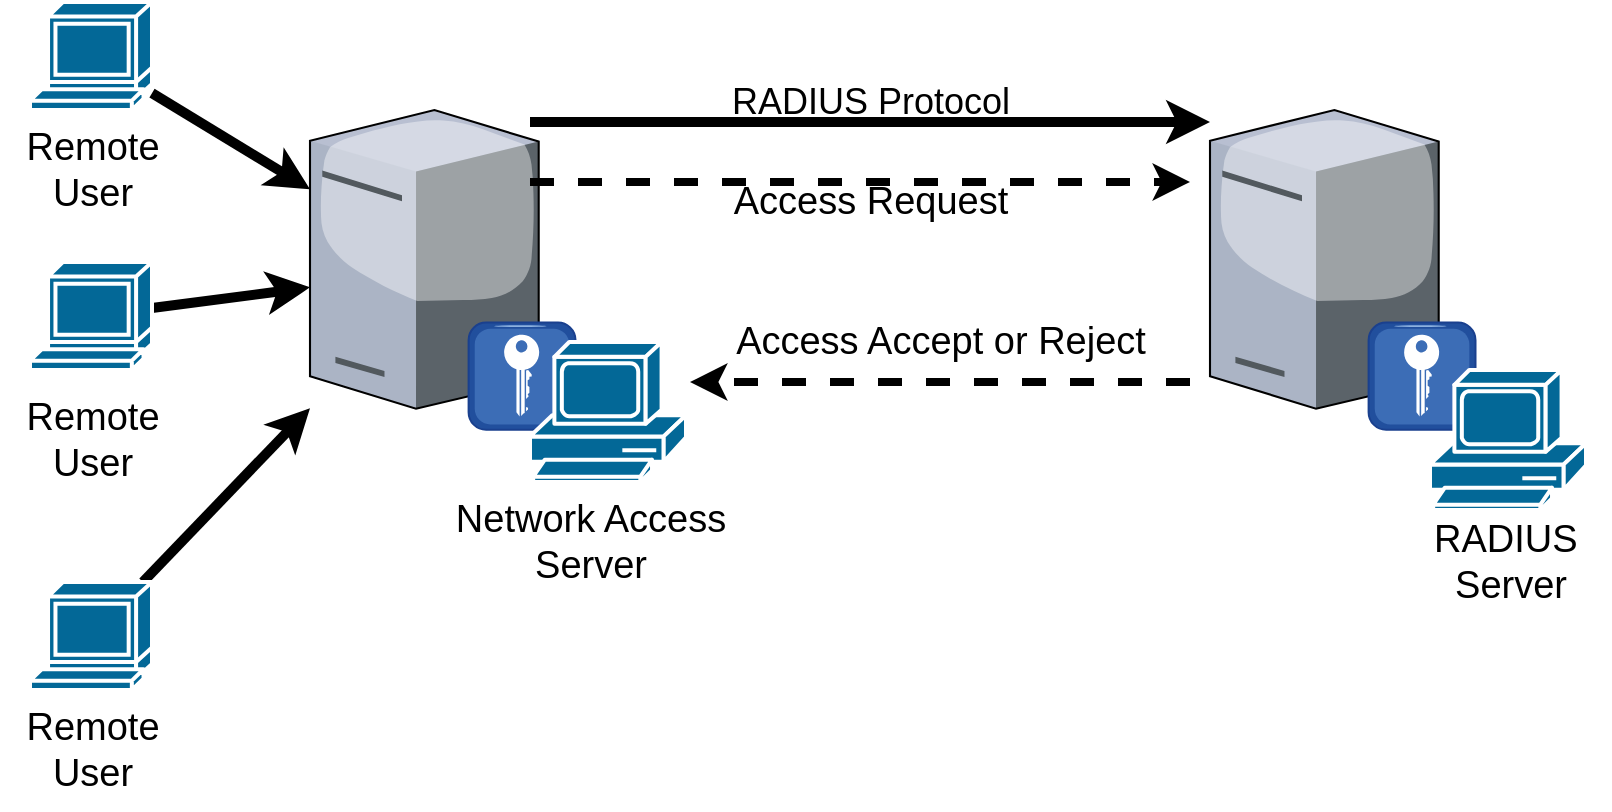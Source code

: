 <mxfile>
    <diagram id="QH1xu3ppmwRnpbQBvbj0" name="Page-1">
        <mxGraphModel dx="920" dy="549" grid="1" gridSize="10" guides="1" tooltips="1" connect="1" arrows="1" fold="1" page="1" pageScale="1" pageWidth="850" pageHeight="1100" math="0" shadow="0">
            <root>
                <mxCell id="0"/>
                <mxCell id="1" parent="0"/>
                <mxCell id="2" value="" style="verticalLabelPosition=bottom;sketch=0;aspect=fixed;html=1;verticalAlign=top;strokeColor=none;align=center;outlineConnect=0;shape=mxgraph.citrix.radius_server;" vertex="1" parent="1">
                    <mxGeometry x="180" y="64" width="132.75" height="160" as="geometry"/>
                </mxCell>
                <mxCell id="14" value="" style="edgeStyle=none;html=1;strokeWidth=5;" edge="1" parent="1" source="5" target="2">
                    <mxGeometry relative="1" as="geometry"/>
                </mxCell>
                <mxCell id="5" value="" style="shape=mxgraph.cisco.computers_and_peripherals.terminal;html=1;pointerEvents=1;dashed=0;fillColor=#036897;strokeColor=#ffffff;strokeWidth=2;verticalLabelPosition=bottom;verticalAlign=top;align=center;outlineConnect=0;" vertex="1" parent="1">
                    <mxGeometry x="40" y="10" width="61" height="54" as="geometry"/>
                </mxCell>
                <mxCell id="6" value="" style="shape=mxgraph.cisco.computers_and_peripherals.pc;html=1;pointerEvents=1;dashed=0;fillColor=#036897;strokeColor=#ffffff;strokeWidth=2;verticalLabelPosition=bottom;verticalAlign=top;align=center;outlineConnect=0;" vertex="1" parent="1">
                    <mxGeometry x="290" y="180" width="78" height="70" as="geometry"/>
                </mxCell>
                <mxCell id="16" style="edgeStyle=none;html=1;strokeWidth=5;" edge="1" parent="1" source="8" target="2">
                    <mxGeometry relative="1" as="geometry"/>
                </mxCell>
                <mxCell id="8" value="" style="shape=mxgraph.cisco.computers_and_peripherals.terminal;html=1;pointerEvents=1;dashed=0;fillColor=#036897;strokeColor=#ffffff;strokeWidth=2;verticalLabelPosition=bottom;verticalAlign=top;align=center;outlineConnect=0;" vertex="1" parent="1">
                    <mxGeometry x="40" y="300" width="61" height="54" as="geometry"/>
                </mxCell>
                <mxCell id="15" value="" style="edgeStyle=none;html=1;strokeWidth=5;" edge="1" parent="1" source="9" target="2">
                    <mxGeometry relative="1" as="geometry"/>
                </mxCell>
                <mxCell id="9" value="" style="shape=mxgraph.cisco.computers_and_peripherals.terminal;html=1;pointerEvents=1;dashed=0;fillColor=#036897;strokeColor=#ffffff;strokeWidth=2;verticalLabelPosition=bottom;verticalAlign=top;align=center;outlineConnect=0;" vertex="1" parent="1">
                    <mxGeometry x="40" y="140" width="61" height="54" as="geometry"/>
                </mxCell>
                <mxCell id="12" value="" style="verticalLabelPosition=bottom;sketch=0;aspect=fixed;html=1;verticalAlign=top;strokeColor=none;align=center;outlineConnect=0;shape=mxgraph.citrix.radius_server;" vertex="1" parent="1">
                    <mxGeometry x="630" y="64" width="132.75" height="160" as="geometry"/>
                </mxCell>
                <mxCell id="13" value="" style="shape=mxgraph.cisco.computers_and_peripherals.pc;html=1;pointerEvents=1;dashed=0;fillColor=#036897;strokeColor=#ffffff;strokeWidth=2;verticalLabelPosition=bottom;verticalAlign=top;align=center;outlineConnect=0;" vertex="1" parent="1">
                    <mxGeometry x="740" y="194" width="78" height="70" as="geometry"/>
                </mxCell>
                <mxCell id="18" value="" style="endArrow=classic;html=1;strokeWidth=5;" edge="1" parent="1">
                    <mxGeometry width="50" height="50" relative="1" as="geometry">
                        <mxPoint x="290" y="70" as="sourcePoint"/>
                        <mxPoint x="630" y="70" as="targetPoint"/>
                        <Array as="points"/>
                    </mxGeometry>
                </mxCell>
                <mxCell id="20" value="&lt;font style=&quot;font-size: 18px;&quot;&gt;RADIUS Protocol&lt;/font&gt;" style="text;html=1;align=center;verticalAlign=middle;resizable=0;points=[];autosize=1;strokeColor=none;fillColor=none;" vertex="1" parent="1">
                    <mxGeometry x="380" y="40" width="160" height="40" as="geometry"/>
                </mxCell>
                <mxCell id="22" value="&lt;font style=&quot;font-size: 19px;&quot;&gt;Access Request&lt;/font&gt;" style="text;html=1;align=center;verticalAlign=middle;resizable=0;points=[];autosize=1;strokeColor=none;fillColor=none;fontSize=18;" vertex="1" parent="1">
                    <mxGeometry x="380" y="90" width="160" height="40" as="geometry"/>
                </mxCell>
                <mxCell id="24" value="" style="html=1;labelBackgroundColor=#ffffff;startArrow=none;startFill=0;startSize=6;endArrow=classic;endFill=1;endSize=6;jettySize=auto;orthogonalLoop=1;strokeWidth=4;dashed=1;fontSize=14;jumpSize=15;" edge="1" parent="1">
                    <mxGeometry width="60" height="60" relative="1" as="geometry">
                        <mxPoint x="620" y="200" as="sourcePoint"/>
                        <mxPoint x="370" y="200" as="targetPoint"/>
                    </mxGeometry>
                </mxCell>
                <mxCell id="25" value="" style="html=1;labelBackgroundColor=#ffffff;startArrow=none;startFill=0;startSize=6;endArrow=classic;endFill=1;endSize=6;jettySize=auto;orthogonalLoop=1;strokeWidth=4;dashed=1;fontSize=14;jumpSize=15;" edge="1" parent="1">
                    <mxGeometry width="60" height="60" relative="1" as="geometry">
                        <mxPoint x="290" y="100" as="sourcePoint"/>
                        <mxPoint x="620" y="100" as="targetPoint"/>
                        <Array as="points">
                            <mxPoint x="390" y="100"/>
                            <mxPoint x="520" y="100"/>
                        </Array>
                    </mxGeometry>
                </mxCell>
                <mxCell id="26" value="Access Accept or Reject&lt;br&gt;" style="text;html=1;align=center;verticalAlign=middle;resizable=0;points=[];autosize=1;strokeColor=none;fillColor=none;fontSize=19;" vertex="1" parent="1">
                    <mxGeometry x="380" y="160" width="230" height="40" as="geometry"/>
                </mxCell>
                <mxCell id="28" value="Network Access&lt;br&gt;Server" style="text;html=1;align=center;verticalAlign=middle;resizable=0;points=[];autosize=1;strokeColor=none;fillColor=none;fontSize=19;" vertex="1" parent="1">
                    <mxGeometry x="240" y="250" width="160" height="60" as="geometry"/>
                </mxCell>
                <mxCell id="29" value="RADIUS&amp;nbsp;&lt;br&gt;Server" style="text;html=1;align=center;verticalAlign=middle;resizable=0;points=[];autosize=1;strokeColor=none;fillColor=none;fontSize=19;" vertex="1" parent="1">
                    <mxGeometry x="730" y="260" width="100" height="60" as="geometry"/>
                </mxCell>
                <mxCell id="30" value="Remote&lt;br&gt;User&lt;br&gt;" style="text;html=1;align=center;verticalAlign=middle;resizable=0;points=[];autosize=1;strokeColor=none;fillColor=none;fontSize=19;" vertex="1" parent="1">
                    <mxGeometry x="25.5" y="64" width="90" height="60" as="geometry"/>
                </mxCell>
                <mxCell id="31" value="Remote&lt;br&gt;User&lt;br&gt;" style="text;html=1;align=center;verticalAlign=middle;resizable=0;points=[];autosize=1;strokeColor=none;fillColor=none;fontSize=19;" vertex="1" parent="1">
                    <mxGeometry x="25.5" y="199" width="90" height="60" as="geometry"/>
                </mxCell>
                <mxCell id="32" value="Remote&lt;br&gt;User&lt;br&gt;" style="text;html=1;align=center;verticalAlign=middle;resizable=0;points=[];autosize=1;strokeColor=none;fillColor=none;fontSize=19;" vertex="1" parent="1">
                    <mxGeometry x="25.5" y="354" width="90" height="60" as="geometry"/>
                </mxCell>
            </root>
        </mxGraphModel>
    </diagram>
</mxfile>